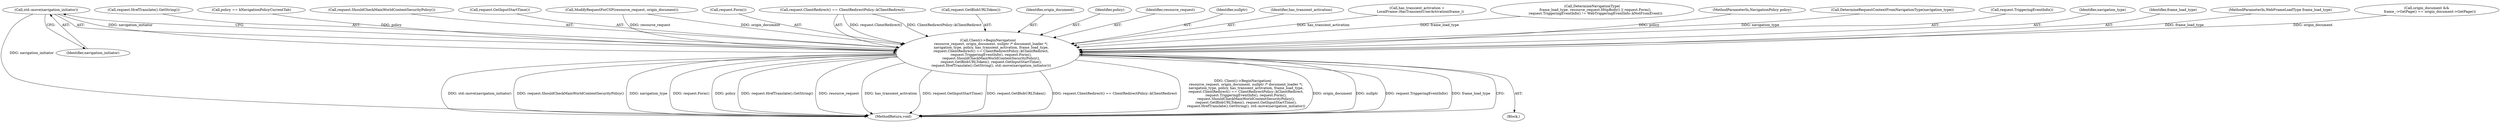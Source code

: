 digraph "0_Chrome_108147dfd1ea159fd3632ef92ccc4ab8952980c7_5@API" {
"1000369" [label="(Call,std::move(navigation_initiator))"];
"1000352" [label="(Call,Client()->BeginNavigation(\n      resource_request, origin_document, nullptr /* document_loader */,\n      navigation_type, policy, has_transient_activation, frame_load_type,\n      request.ClientRedirect() == ClientRedirectPolicy::kClientRedirect,\n      request.TriggeringEventInfo(), request.Form(),\n      request.ShouldCheckMainWorldContentSecurityPolicy(),\n      request.GetBlobURLToken(), request.GetInputStartTime(),\n      request.HrefTranslate().GetString(), std::move(navigation_initiator)))"];
"1000371" [label="(MethodReturn,void)"];
"1000368" [label="(Call,request.HrefTranslate().GetString())"];
"1000369" [label="(Call,std::move(navigation_initiator))"];
"1000256" [label="(Call,policy == kNavigationPolicyCurrentTab)"];
"1000365" [label="(Call,request.ShouldCheckMainWorldContentSecurityPolicy())"];
"1000367" [label="(Call,request.GetInputStartTime())"];
"1000322" [label="(Call,ModifyRequestForCSP(resource_request, origin_document))"];
"1000364" [label="(Call,request.Form())"];
"1000360" [label="(Call,request.ClientRedirect() == ClientRedirectPolicy::kClientRedirect)"];
"1000108" [label="(Block,)"];
"1000366" [label="(Call,request.GetBlobURLToken())"];
"1000354" [label="(Identifier,origin_document)"];
"1000357" [label="(Identifier,policy)"];
"1000353" [label="(Identifier,resource_request)"];
"1000355" [label="(Identifier,nullptr)"];
"1000358" [label="(Identifier,has_transient_activation)"];
"1000337" [label="(Call,has_transient_activation =\n      LocalFrame::HasTransientUserActivation(frame_))"];
"1000281" [label="(Call,DetermineNavigationType(\n      frame_load_type, resource_request.HttpBody() || request.Form(),\n      request.TriggeringEventInfo() != WebTriggeringEventInfo::kNotFromEvent))"];
"1000107" [label="(MethodParameterIn,NavigationPolicy policy)"];
"1000290" [label="(Call,DetermineRequestContextFromNavigationType(navigation_type))"];
"1000363" [label="(Call,request.TriggeringEventInfo())"];
"1000352" [label="(Call,Client()->BeginNavigation(\n      resource_request, origin_document, nullptr /* document_loader */,\n      navigation_type, policy, has_transient_activation, frame_load_type,\n      request.ClientRedirect() == ClientRedirectPolicy::kClientRedirect,\n      request.TriggeringEventInfo(), request.Form(),\n      request.ShouldCheckMainWorldContentSecurityPolicy(),\n      request.GetBlobURLToken(), request.GetInputStartTime(),\n      request.HrefTranslate().GetString(), std::move(navigation_initiator)))"];
"1000356" [label="(Identifier,navigation_type)"];
"1000370" [label="(Identifier,navigation_initiator)"];
"1000359" [label="(Identifier,frame_load_type)"];
"1000106" [label="(MethodParameterIn,WebFrameLoadType frame_load_type)"];
"1000344" [label="(Call,origin_document &&\n      frame_->GetPage() == origin_document->GetPage())"];
"1000369" -> "1000352"  [label="AST: "];
"1000369" -> "1000370"  [label="CFG: "];
"1000370" -> "1000369"  [label="AST: "];
"1000352" -> "1000369"  [label="CFG: "];
"1000369" -> "1000371"  [label="DDG: navigation_initiator"];
"1000369" -> "1000352"  [label="DDG: navigation_initiator"];
"1000352" -> "1000108"  [label="AST: "];
"1000353" -> "1000352"  [label="AST: "];
"1000354" -> "1000352"  [label="AST: "];
"1000355" -> "1000352"  [label="AST: "];
"1000356" -> "1000352"  [label="AST: "];
"1000357" -> "1000352"  [label="AST: "];
"1000358" -> "1000352"  [label="AST: "];
"1000359" -> "1000352"  [label="AST: "];
"1000360" -> "1000352"  [label="AST: "];
"1000363" -> "1000352"  [label="AST: "];
"1000364" -> "1000352"  [label="AST: "];
"1000365" -> "1000352"  [label="AST: "];
"1000366" -> "1000352"  [label="AST: "];
"1000367" -> "1000352"  [label="AST: "];
"1000368" -> "1000352"  [label="AST: "];
"1000371" -> "1000352"  [label="CFG: "];
"1000352" -> "1000371"  [label="DDG: std::move(navigation_initiator)"];
"1000352" -> "1000371"  [label="DDG: request.ShouldCheckMainWorldContentSecurityPolicy()"];
"1000352" -> "1000371"  [label="DDG: navigation_type"];
"1000352" -> "1000371"  [label="DDG: request.Form()"];
"1000352" -> "1000371"  [label="DDG: policy"];
"1000352" -> "1000371"  [label="DDG: request.HrefTranslate().GetString()"];
"1000352" -> "1000371"  [label="DDG: resource_request"];
"1000352" -> "1000371"  [label="DDG: has_transient_activation"];
"1000352" -> "1000371"  [label="DDG: request.GetInputStartTime()"];
"1000352" -> "1000371"  [label="DDG: request.GetBlobURLToken()"];
"1000352" -> "1000371"  [label="DDG: request.ClientRedirect() == ClientRedirectPolicy::kClientRedirect"];
"1000352" -> "1000371"  [label="DDG: Client()->BeginNavigation(\n      resource_request, origin_document, nullptr /* document_loader */,\n      navigation_type, policy, has_transient_activation, frame_load_type,\n      request.ClientRedirect() == ClientRedirectPolicy::kClientRedirect,\n      request.TriggeringEventInfo(), request.Form(),\n      request.ShouldCheckMainWorldContentSecurityPolicy(),\n      request.GetBlobURLToken(), request.GetInputStartTime(),\n      request.HrefTranslate().GetString(), std::move(navigation_initiator))"];
"1000352" -> "1000371"  [label="DDG: origin_document"];
"1000352" -> "1000371"  [label="DDG: nullptr"];
"1000352" -> "1000371"  [label="DDG: request.TriggeringEventInfo()"];
"1000352" -> "1000371"  [label="DDG: frame_load_type"];
"1000322" -> "1000352"  [label="DDG: resource_request"];
"1000322" -> "1000352"  [label="DDG: origin_document"];
"1000344" -> "1000352"  [label="DDG: origin_document"];
"1000290" -> "1000352"  [label="DDG: navigation_type"];
"1000256" -> "1000352"  [label="DDG: policy"];
"1000107" -> "1000352"  [label="DDG: policy"];
"1000337" -> "1000352"  [label="DDG: has_transient_activation"];
"1000281" -> "1000352"  [label="DDG: frame_load_type"];
"1000106" -> "1000352"  [label="DDG: frame_load_type"];
"1000360" -> "1000352"  [label="DDG: request.ClientRedirect()"];
"1000360" -> "1000352"  [label="DDG: ClientRedirectPolicy::kClientRedirect"];
}
